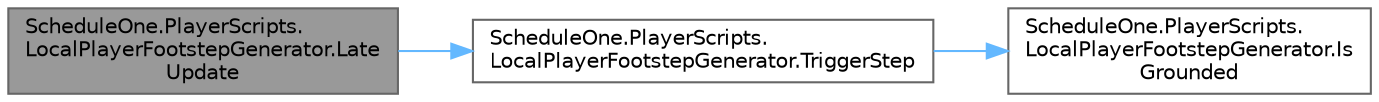 digraph "ScheduleOne.PlayerScripts.LocalPlayerFootstepGenerator.LateUpdate"
{
 // LATEX_PDF_SIZE
  bgcolor="transparent";
  edge [fontname=Helvetica,fontsize=10,labelfontname=Helvetica,labelfontsize=10];
  node [fontname=Helvetica,fontsize=10,shape=box,height=0.2,width=0.4];
  rankdir="LR";
  Node1 [id="Node000001",label="ScheduleOne.PlayerScripts.\lLocalPlayerFootstepGenerator.Late\lUpdate",height=0.2,width=0.4,color="gray40", fillcolor="grey60", style="filled", fontcolor="black",tooltip=" "];
  Node1 -> Node2 [id="edge1_Node000001_Node000002",color="steelblue1",style="solid",tooltip=" "];
  Node2 [id="Node000002",label="ScheduleOne.PlayerScripts.\lLocalPlayerFootstepGenerator.TriggerStep",height=0.2,width=0.4,color="grey40", fillcolor="white", style="filled",URL="$class_schedule_one_1_1_player_scripts_1_1_local_player_footstep_generator.html#ad809a51ff6dab08103246e08cc6d598d",tooltip=" "];
  Node2 -> Node3 [id="edge2_Node000002_Node000003",color="steelblue1",style="solid",tooltip=" "];
  Node3 [id="Node000003",label="ScheduleOne.PlayerScripts.\lLocalPlayerFootstepGenerator.Is\lGrounded",height=0.2,width=0.4,color="grey40", fillcolor="white", style="filled",URL="$class_schedule_one_1_1_player_scripts_1_1_local_player_footstep_generator.html#ac032748e299683c367fb039f30949f05",tooltip=" "];
}
